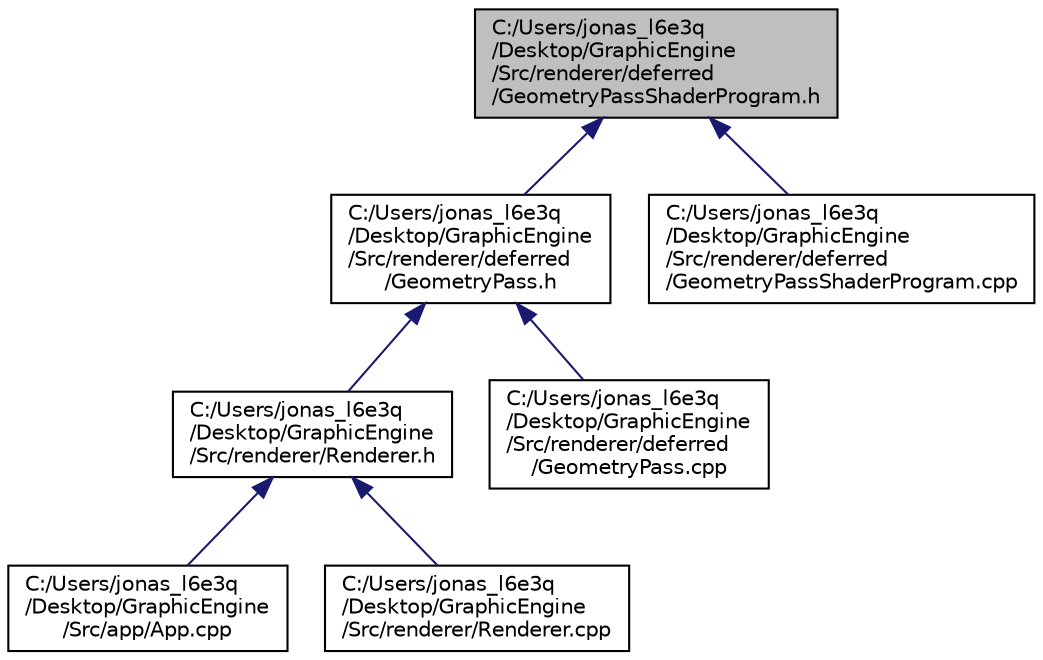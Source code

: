digraph "C:/Users/jonas_l6e3q/Desktop/GraphicEngine/Src/renderer/deferred/GeometryPassShaderProgram.h"
{
 // INTERACTIVE_SVG=YES
 // LATEX_PDF_SIZE
  bgcolor="transparent";
  edge [fontname="Helvetica",fontsize="10",labelfontname="Helvetica",labelfontsize="10"];
  node [fontname="Helvetica",fontsize="10",shape=record];
  Node1 [label="C:/Users/jonas_l6e3q\l/Desktop/GraphicEngine\l/Src/renderer/deferred\l/GeometryPassShaderProgram.h",height=0.2,width=0.4,color="black", fillcolor="grey75", style="filled", fontcolor="black",tooltip=" "];
  Node1 -> Node2 [dir="back",color="midnightblue",fontsize="10",style="solid"];
  Node2 [label="C:/Users/jonas_l6e3q\l/Desktop/GraphicEngine\l/Src/renderer/deferred\l/GeometryPass.h",height=0.2,width=0.4,color="black",URL="$d4/d51/_geometry_pass_8h.html",tooltip=" "];
  Node2 -> Node3 [dir="back",color="midnightblue",fontsize="10",style="solid"];
  Node3 [label="C:/Users/jonas_l6e3q\l/Desktop/GraphicEngine\l/Src/renderer/Renderer.h",height=0.2,width=0.4,color="black",URL="$d3/da0/_renderer_8h.html",tooltip=" "];
  Node3 -> Node4 [dir="back",color="midnightblue",fontsize="10",style="solid"];
  Node4 [label="C:/Users/jonas_l6e3q\l/Desktop/GraphicEngine\l/Src/app/App.cpp",height=0.2,width=0.4,color="black",URL="$dc/db4/_app_8cpp.html",tooltip=" "];
  Node3 -> Node5 [dir="back",color="midnightblue",fontsize="10",style="solid"];
  Node5 [label="C:/Users/jonas_l6e3q\l/Desktop/GraphicEngine\l/Src/renderer/Renderer.cpp",height=0.2,width=0.4,color="black",URL="$da/d84/_renderer_8cpp.html",tooltip=" "];
  Node2 -> Node6 [dir="back",color="midnightblue",fontsize="10",style="solid"];
  Node6 [label="C:/Users/jonas_l6e3q\l/Desktop/GraphicEngine\l/Src/renderer/deferred\l/GeometryPass.cpp",height=0.2,width=0.4,color="black",URL="$dc/d81/_geometry_pass_8cpp.html",tooltip=" "];
  Node1 -> Node7 [dir="back",color="midnightblue",fontsize="10",style="solid"];
  Node7 [label="C:/Users/jonas_l6e3q\l/Desktop/GraphicEngine\l/Src/renderer/deferred\l/GeometryPassShaderProgram.cpp",height=0.2,width=0.4,color="black",URL="$d7/d4c/_geometry_pass_shader_program_8cpp.html",tooltip=" "];
}
